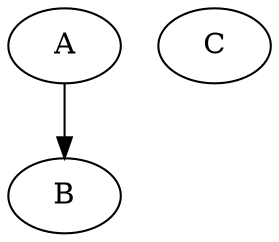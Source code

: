 digraph "output_Nodes_3_LoneTaskAndDigraph" {
	A	 [Weight=1,Start=0,Processor=1];
	B	 [Weight=2,Start=1,Processor=1];
	C	 [Weight=2,Start=0,Processor=2];
	A -> B	 [Weight=10];
}
